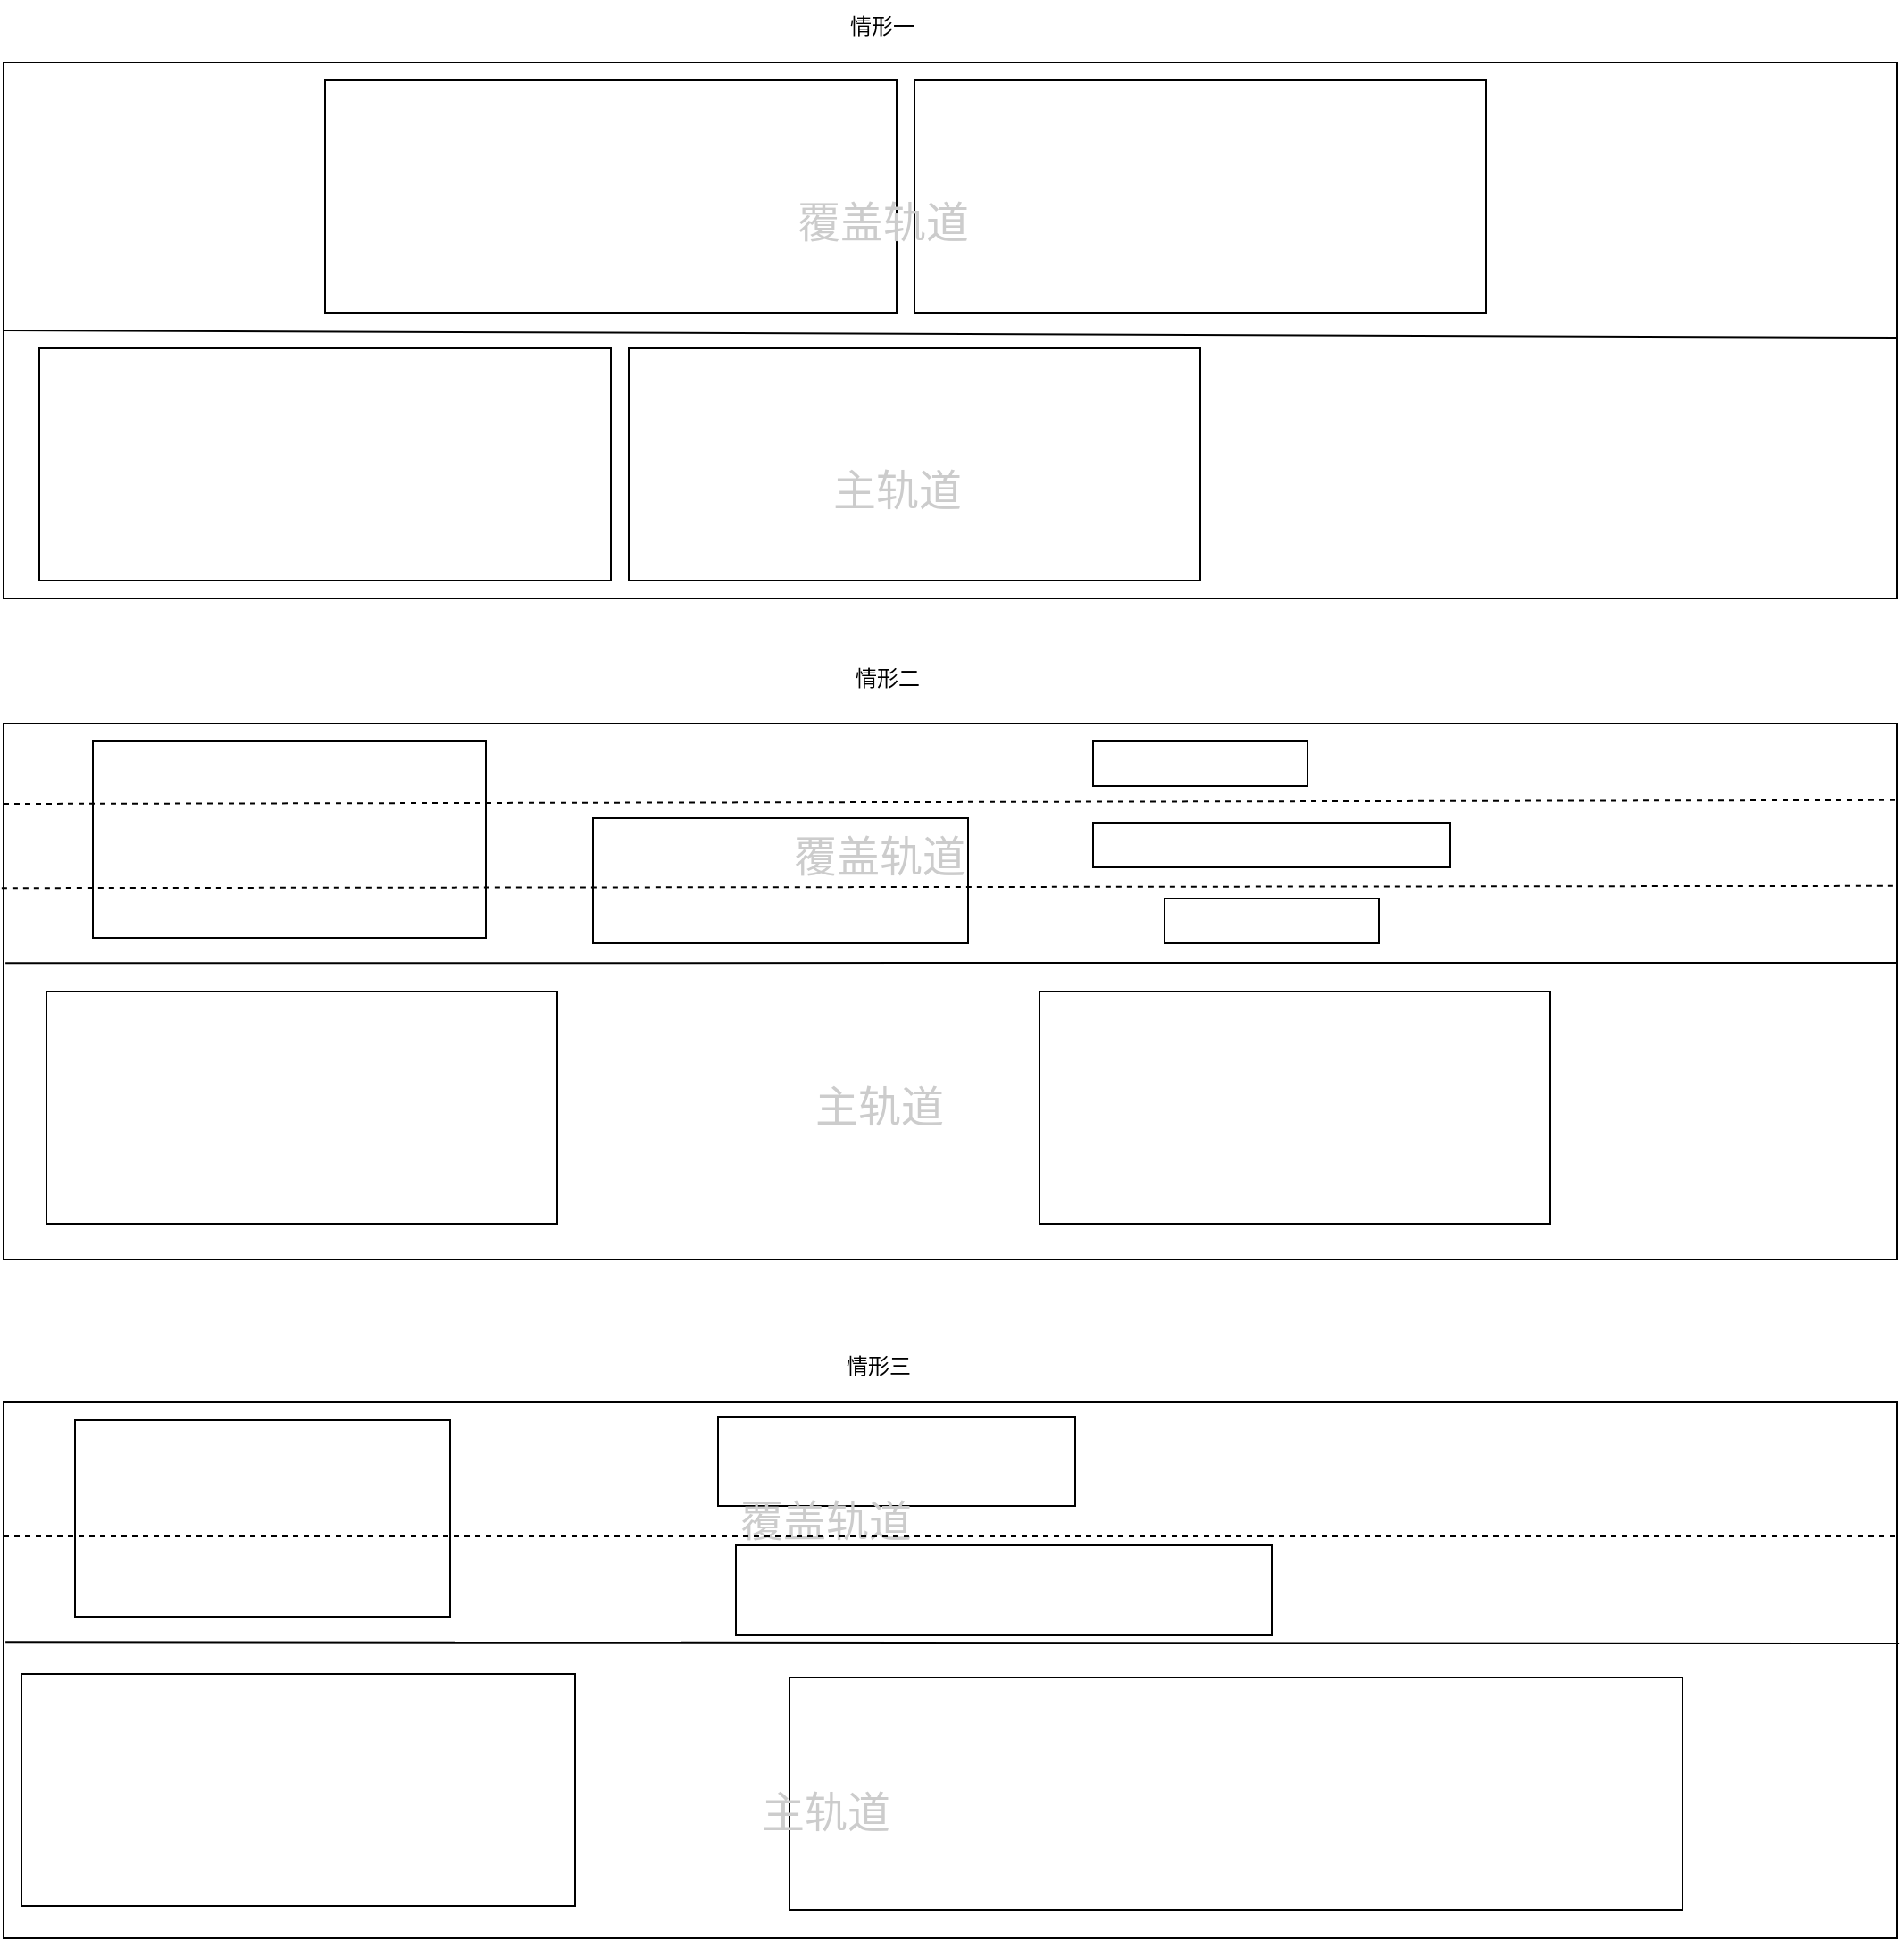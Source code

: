 <mxfile version="16.6.2" type="github">
  <diagram id="piDafpqhtRUU5qUU-vj8" name="Page-1">
    <mxGraphModel dx="1598" dy="2442" grid="1" gridSize="10" guides="1" tooltips="1" connect="1" arrows="1" fold="1" page="1" pageScale="1" pageWidth="827" pageHeight="1169" math="0" shadow="0">
      <root>
        <mxCell id="0" />
        <mxCell id="1" parent="0" />
        <mxCell id="R_6pl2Yg3VMVrVAVZdPq-2" value="" style="rounded=0;whiteSpace=wrap;html=1;" parent="1" vertex="1">
          <mxGeometry x="270" y="350" width="1060" height="300" as="geometry" />
        </mxCell>
        <mxCell id="R_6pl2Yg3VMVrVAVZdPq-11" value="" style="rounded=0;whiteSpace=wrap;html=1;" parent="1" vertex="1">
          <mxGeometry x="294" y="500" width="286" height="130" as="geometry" />
        </mxCell>
        <mxCell id="R_6pl2Yg3VMVrVAVZdPq-13" value="" style="rounded=0;whiteSpace=wrap;html=1;" parent="1" vertex="1">
          <mxGeometry x="850" y="500" width="286" height="130" as="geometry" />
        </mxCell>
        <mxCell id="R_6pl2Yg3VMVrVAVZdPq-14" value="" style="rounded=0;whiteSpace=wrap;html=1;" parent="1" vertex="1">
          <mxGeometry x="320" y="360" width="220" height="110" as="geometry" />
        </mxCell>
        <mxCell id="R_6pl2Yg3VMVrVAVZdPq-15" value="" style="rounded=0;whiteSpace=wrap;html=1;" parent="1" vertex="1">
          <mxGeometry x="600" y="403" width="210" height="70" as="geometry" />
        </mxCell>
        <mxCell id="R_6pl2Yg3VMVrVAVZdPq-19" value="" style="rounded=0;whiteSpace=wrap;html=1;" parent="1" vertex="1">
          <mxGeometry x="880" y="360" width="120" height="25" as="geometry" />
        </mxCell>
        <mxCell id="R_6pl2Yg3VMVrVAVZdPq-20" value="" style="rounded=0;whiteSpace=wrap;html=1;" parent="1" vertex="1">
          <mxGeometry x="880" y="405.5" width="200" height="25" as="geometry" />
        </mxCell>
        <mxCell id="R_6pl2Yg3VMVrVAVZdPq-21" value="" style="rounded=0;whiteSpace=wrap;html=1;" parent="1" vertex="1">
          <mxGeometry x="920" y="448" width="120" height="25" as="geometry" />
        </mxCell>
        <mxCell id="R_6pl2Yg3VMVrVAVZdPq-24" value="覆盖轨道" style="text;strokeColor=none;fillColor=none;html=1;fontSize=24;fontStyle=0;verticalAlign=middle;align=center;fontColor=#CCCCCC;" parent="1" vertex="1">
          <mxGeometry x="710" y="405" width="100" height="40" as="geometry" />
        </mxCell>
        <mxCell id="R_6pl2Yg3VMVrVAVZdPq-25" value="主轨道" style="text;strokeColor=none;fillColor=none;html=1;fontSize=24;fontStyle=0;verticalAlign=middle;align=center;fontColor=#CCCCCC;" parent="1" vertex="1">
          <mxGeometry x="710" y="545" width="100" height="40" as="geometry" />
        </mxCell>
        <mxCell id="UkJWMk0t9I_6u5ez8XNW-1" value="" style="endArrow=none;html=1;rounded=0;exitX=0.001;exitY=0.447;exitDx=0;exitDy=0;exitPerimeter=0;" edge="1" parent="1" source="R_6pl2Yg3VMVrVAVZdPq-2">
          <mxGeometry width="50" height="50" relative="1" as="geometry">
            <mxPoint x="530" y="495" as="sourcePoint" />
            <mxPoint x="1330" y="484" as="targetPoint" />
          </mxGeometry>
        </mxCell>
        <mxCell id="UkJWMk0t9I_6u5ez8XNW-2" value="" style="endArrow=none;dashed=1;html=1;rounded=0;exitX=0;exitY=0.15;exitDx=0;exitDy=0;exitPerimeter=0;entryX=1;entryY=0.143;entryDx=0;entryDy=0;entryPerimeter=0;" edge="1" parent="1" source="R_6pl2Yg3VMVrVAVZdPq-2" target="R_6pl2Yg3VMVrVAVZdPq-2">
          <mxGeometry width="50" height="50" relative="1" as="geometry">
            <mxPoint x="780" y="670" as="sourcePoint" />
            <mxPoint x="830" y="620" as="targetPoint" />
          </mxGeometry>
        </mxCell>
        <mxCell id="UkJWMk0t9I_6u5ez8XNW-3" value="" style="endArrow=none;dashed=1;html=1;rounded=0;entryX=1;entryY=0.303;entryDx=0;entryDy=0;entryPerimeter=0;exitX=-0.001;exitY=0.307;exitDx=0;exitDy=0;exitPerimeter=0;" edge="1" parent="1" source="R_6pl2Yg3VMVrVAVZdPq-2" target="R_6pl2Yg3VMVrVAVZdPq-2">
          <mxGeometry width="50" height="50" relative="1" as="geometry">
            <mxPoint x="130" y="480" as="sourcePoint" />
            <mxPoint x="180" y="430" as="targetPoint" />
          </mxGeometry>
        </mxCell>
        <mxCell id="QCGSpq1cBCFL9giMwPIF-2" value="" style="rounded=0;whiteSpace=wrap;html=1;" vertex="1" parent="1">
          <mxGeometry x="270" y="730" width="1060" height="300" as="geometry" />
        </mxCell>
        <mxCell id="QCGSpq1cBCFL9giMwPIF-3" value="" style="endArrow=none;html=1;rounded=0;exitX=0.001;exitY=0.447;exitDx=0;exitDy=0;exitPerimeter=0;entryX=1.001;entryY=0.45;entryDx=0;entryDy=0;entryPerimeter=0;" edge="1" source="QCGSpq1cBCFL9giMwPIF-2" parent="1" target="QCGSpq1cBCFL9giMwPIF-2">
          <mxGeometry width="50" height="50" relative="1" as="geometry">
            <mxPoint x="530" y="875" as="sourcePoint" />
            <mxPoint x="1330" y="864" as="targetPoint" />
          </mxGeometry>
        </mxCell>
        <mxCell id="QCGSpq1cBCFL9giMwPIF-5" value="" style="rounded=0;whiteSpace=wrap;html=1;" vertex="1" parent="1">
          <mxGeometry x="310" y="740" width="210" height="110" as="geometry" />
        </mxCell>
        <mxCell id="QCGSpq1cBCFL9giMwPIF-6" value="" style="rounded=0;whiteSpace=wrap;html=1;" vertex="1" parent="1">
          <mxGeometry x="670" y="738" width="200" height="50" as="geometry" />
        </mxCell>
        <mxCell id="QCGSpq1cBCFL9giMwPIF-7" value="" style="rounded=0;whiteSpace=wrap;html=1;" vertex="1" parent="1">
          <mxGeometry x="680" y="810" width="300" height="50" as="geometry" />
        </mxCell>
        <mxCell id="QCGSpq1cBCFL9giMwPIF-8" value="情形二" style="text;html=1;strokeColor=none;fillColor=none;align=center;verticalAlign=middle;whiteSpace=wrap;rounded=0;" vertex="1" parent="1">
          <mxGeometry x="735" y="310" width="60" height="30" as="geometry" />
        </mxCell>
        <mxCell id="QCGSpq1cBCFL9giMwPIF-9" value="情形三" style="text;html=1;strokeColor=none;fillColor=none;align=center;verticalAlign=middle;whiteSpace=wrap;rounded=0;" vertex="1" parent="1">
          <mxGeometry x="730" y="695" width="60" height="30" as="geometry" />
        </mxCell>
        <mxCell id="QCGSpq1cBCFL9giMwPIF-11" value="" style="rounded=0;whiteSpace=wrap;html=1;" vertex="1" parent="1">
          <mxGeometry x="280" y="882" width="310" height="130" as="geometry" />
        </mxCell>
        <mxCell id="QCGSpq1cBCFL9giMwPIF-12" value="" style="rounded=0;whiteSpace=wrap;html=1;" vertex="1" parent="1">
          <mxGeometry x="710" y="884" width="500" height="130" as="geometry" />
        </mxCell>
        <mxCell id="QCGSpq1cBCFL9giMwPIF-13" value="主轨道" style="text;strokeColor=none;fillColor=none;html=1;fontSize=24;fontStyle=0;verticalAlign=middle;align=center;fontColor=#CCCCCC;" vertex="1" parent="1">
          <mxGeometry x="680" y="940" width="100" height="40" as="geometry" />
        </mxCell>
        <mxCell id="QCGSpq1cBCFL9giMwPIF-15" value="覆盖轨道" style="text;strokeColor=none;fillColor=none;html=1;fontSize=24;fontStyle=0;verticalAlign=middle;align=center;fontColor=#CCCCCC;" vertex="1" parent="1">
          <mxGeometry x="680" y="777" width="100" height="40" as="geometry" />
        </mxCell>
        <mxCell id="QCGSpq1cBCFL9giMwPIF-17" value="" style="endArrow=none;dashed=1;html=1;rounded=0;exitX=0;exitY=0.25;exitDx=0;exitDy=0;entryX=1;entryY=0.25;entryDx=0;entryDy=0;" edge="1" parent="1" source="QCGSpq1cBCFL9giMwPIF-2" target="QCGSpq1cBCFL9giMwPIF-2">
          <mxGeometry width="50" height="50" relative="1" as="geometry">
            <mxPoint x="780" y="750" as="sourcePoint" />
            <mxPoint x="830" y="700" as="targetPoint" />
          </mxGeometry>
        </mxCell>
        <mxCell id="QCGSpq1cBCFL9giMwPIF-18" value="" style="rounded=0;whiteSpace=wrap;html=1;" vertex="1" parent="1">
          <mxGeometry x="270" y="-20" width="1060" height="300" as="geometry" />
        </mxCell>
        <mxCell id="QCGSpq1cBCFL9giMwPIF-19" value="" style="endArrow=none;html=1;rounded=0;exitX=0;exitY=0.5;exitDx=0;exitDy=0;" edge="1" source="QCGSpq1cBCFL9giMwPIF-18" parent="1">
          <mxGeometry width="50" height="50" relative="1" as="geometry">
            <mxPoint x="530" y="145" as="sourcePoint" />
            <mxPoint x="1330" y="134" as="targetPoint" />
          </mxGeometry>
        </mxCell>
        <mxCell id="QCGSpq1cBCFL9giMwPIF-20" value="" style="rounded=0;whiteSpace=wrap;html=1;" vertex="1" parent="1">
          <mxGeometry x="290" y="140" width="320" height="130" as="geometry" />
        </mxCell>
        <mxCell id="QCGSpq1cBCFL9giMwPIF-21" value="" style="rounded=0;whiteSpace=wrap;html=1;" vertex="1" parent="1">
          <mxGeometry x="620" y="140" width="320" height="130" as="geometry" />
        </mxCell>
        <mxCell id="QCGSpq1cBCFL9giMwPIF-22" value="" style="rounded=0;whiteSpace=wrap;html=1;" vertex="1" parent="1">
          <mxGeometry x="450" y="-10" width="320" height="130" as="geometry" />
        </mxCell>
        <mxCell id="QCGSpq1cBCFL9giMwPIF-23" value="" style="rounded=0;whiteSpace=wrap;html=1;" vertex="1" parent="1">
          <mxGeometry x="780" y="-10" width="320" height="130" as="geometry" />
        </mxCell>
        <mxCell id="QCGSpq1cBCFL9giMwPIF-24" value="情形一" style="text;html=1;strokeColor=none;fillColor=none;align=center;verticalAlign=middle;whiteSpace=wrap;rounded=0;" vertex="1" parent="1">
          <mxGeometry x="732" y="-55" width="60" height="30" as="geometry" />
        </mxCell>
        <mxCell id="QCGSpq1cBCFL9giMwPIF-25" value="覆盖轨道" style="text;strokeColor=none;fillColor=none;html=1;fontSize=24;fontStyle=0;verticalAlign=middle;align=center;fontColor=#CCCCCC;" vertex="1" parent="1">
          <mxGeometry x="712" y="50" width="100" height="40" as="geometry" />
        </mxCell>
        <mxCell id="QCGSpq1cBCFL9giMwPIF-26" value="主轨道" style="text;strokeColor=none;fillColor=none;html=1;fontSize=24;fontStyle=0;verticalAlign=middle;align=center;fontColor=#CCCCCC;" vertex="1" parent="1">
          <mxGeometry x="720" y="200" width="100" height="40" as="geometry" />
        </mxCell>
      </root>
    </mxGraphModel>
  </diagram>
</mxfile>

